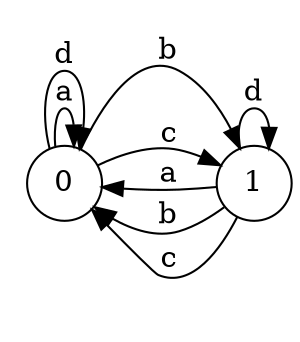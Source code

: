 digraph n2_8 {
__start0 [label="" shape="none"];

rankdir=LR;
size="8,5";

s0 [style="filled", color="black", fillcolor="white" shape="circle", label="0"];
s1 [style="filled", color="black", fillcolor="white" shape="circle", label="1"];
s0 -> s0 [label="a"];
s0 -> s1 [label="b"];
s0 -> s1 [label="c"];
s0 -> s0 [label="d"];
s1 -> s0 [label="a"];
s1 -> s0 [label="b"];
s1 -> s0 [label="c"];
s1 -> s1 [label="d"];

}